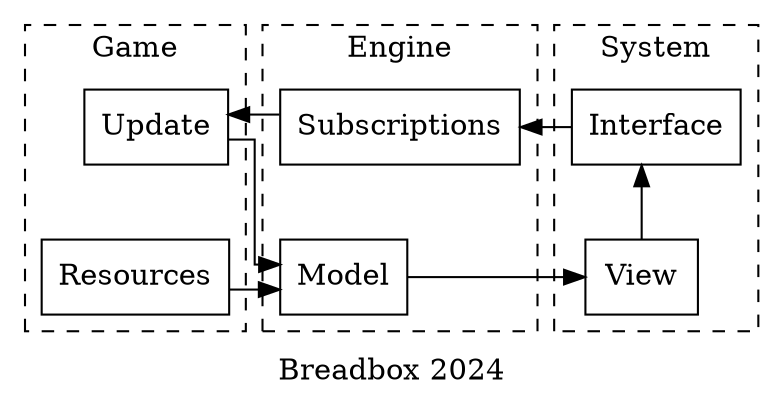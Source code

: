 digraph {
    label="Breadbox 2024"
    newrank=true
    node [shape=box]
    splines=ortho

    subgraph cluster_game {
        label="Game"
        style="dashed"

        resources [label="Resources"]
        update [label="Update"]
    }

    subgraph cluster_engine {
        label="Engine"
        style="dashed"

        model [label="Model"]
        subscriptions [label="Subscriptions"]
    }

    subgraph cluster_system {
        label="System"
        style="dashed"

        interface [label="Interface"]
        view [label="View"]
    }

    {rank=same; resources model view}
    {rank=same; interface subscriptions update}

    resources -> model

    interface -> subscriptions -> update -> model -> view -> interface
}